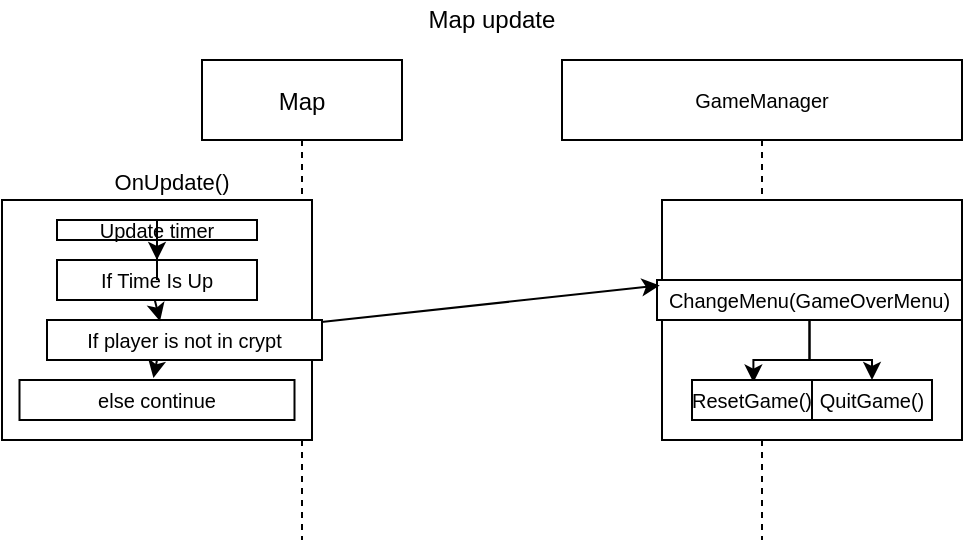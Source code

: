 <mxfile version="13.9.7" type="device"><diagram id="kgpKYQtTHZ0yAKxKKP6v" name="Page-1"><mxGraphModel dx="1178" dy="609" grid="1" gridSize="10" guides="1" tooltips="1" connect="1" arrows="1" fold="1" page="1" pageScale="1" pageWidth="850" pageHeight="1100" math="0" shadow="0"><root><mxCell id="0"/><mxCell id="1" parent="0"/><mxCell id="3nuBFxr9cyL0pnOWT2aG-1" value="Map" style="shape=umlLifeline;perimeter=lifelinePerimeter;container=1;collapsible=0;recursiveResize=0;rounded=0;shadow=0;strokeWidth=1;" parent="1" vertex="1"><mxGeometry x="120" y="80" width="100" height="240" as="geometry"/></mxCell><mxCell id="3nuBFxr9cyL0pnOWT2aG-2" value="" style="points=[];perimeter=orthogonalPerimeter;rounded=0;shadow=0;strokeWidth=1;" parent="3nuBFxr9cyL0pnOWT2aG-1" vertex="1"><mxGeometry x="-100" y="70" width="155" height="120" as="geometry"/></mxCell><mxCell id="3nuBFxr9cyL0pnOWT2aG-3" value="OnUpdate()" style="verticalAlign=bottom;startArrow=oval;endArrow=block;startSize=8;shadow=0;strokeWidth=1;" parent="3nuBFxr9cyL0pnOWT2aG-1" target="3nuBFxr9cyL0pnOWT2aG-2" edge="1"><mxGeometry relative="1" as="geometry"><mxPoint x="-15" y="70" as="sourcePoint"/></mxGeometry></mxCell><mxCell id="3nuBFxr9cyL0pnOWT2aG-4" value="Update timer" style="points=[];perimeter=orthogonalPerimeter;rounded=0;shadow=0;strokeWidth=1;fontSize=10;" parent="3nuBFxr9cyL0pnOWT2aG-1" vertex="1"><mxGeometry x="-72.5" y="80" width="100" height="10" as="geometry"/></mxCell><mxCell id="7FfCLxVDCHpYxD4a01p9-2" value="If Time Is Up" style="points=[];perimeter=orthogonalPerimeter;rounded=0;shadow=0;strokeWidth=1;fontSize=10;" vertex="1" parent="3nuBFxr9cyL0pnOWT2aG-1"><mxGeometry x="-72.5" y="100" width="100" height="20" as="geometry"/></mxCell><mxCell id="7FfCLxVDCHpYxD4a01p9-7" style="edgeStyle=orthogonalEdgeStyle;rounded=0;orthogonalLoop=1;jettySize=auto;html=1;fontSize=10;" edge="1" parent="3nuBFxr9cyL0pnOWT2aG-1" source="3nuBFxr9cyL0pnOWT2aG-4" target="7FfCLxVDCHpYxD4a01p9-2"><mxGeometry relative="1" as="geometry"/></mxCell><mxCell id="7FfCLxVDCHpYxD4a01p9-15" value="else continue" style="points=[];perimeter=orthogonalPerimeter;rounded=0;shadow=0;strokeWidth=1;fontSize=10;" vertex="1" parent="3nuBFxr9cyL0pnOWT2aG-1"><mxGeometry x="-91.25" y="160" width="137.5" height="20" as="geometry"/></mxCell><mxCell id="7FfCLxVDCHpYxD4a01p9-16" value="" style="endArrow=classic;html=1;fontSize=10;entryX=0.487;entryY=-0.05;entryDx=0;entryDy=0;entryPerimeter=0;" edge="1" parent="3nuBFxr9cyL0pnOWT2aG-1" target="7FfCLxVDCHpYxD4a01p9-15"><mxGeometry width="50" height="50" relative="1" as="geometry"><mxPoint x="-22.5" y="150" as="sourcePoint"/><mxPoint x="27.5" y="100" as="targetPoint"/></mxGeometry></mxCell><mxCell id="3nuBFxr9cyL0pnOWT2aG-5" value="GameManager" style="shape=umlLifeline;perimeter=lifelinePerimeter;container=1;collapsible=0;recursiveResize=0;rounded=0;shadow=0;strokeWidth=1;fontSize=10;" parent="1" vertex="1"><mxGeometry x="300" y="80" width="200" height="240" as="geometry"/></mxCell><mxCell id="3nuBFxr9cyL0pnOWT2aG-6" value="" style="points=[];perimeter=orthogonalPerimeter;rounded=0;shadow=0;strokeWidth=1;" parent="3nuBFxr9cyL0pnOWT2aG-5" vertex="1"><mxGeometry x="50" y="70" width="150" height="120" as="geometry"/></mxCell><mxCell id="7FfCLxVDCHpYxD4a01p9-19" style="edgeStyle=orthogonalEdgeStyle;rounded=0;orthogonalLoop=1;jettySize=auto;html=1;fontSize=10;" edge="1" parent="3nuBFxr9cyL0pnOWT2aG-5" source="7FfCLxVDCHpYxD4a01p9-10" target="7FfCLxVDCHpYxD4a01p9-18"><mxGeometry relative="1" as="geometry"/></mxCell><mxCell id="7FfCLxVDCHpYxD4a01p9-20" style="edgeStyle=orthogonalEdgeStyle;rounded=0;orthogonalLoop=1;jettySize=auto;html=1;entryX=0.512;entryY=0.064;entryDx=0;entryDy=0;entryPerimeter=0;fontSize=10;" edge="1" parent="3nuBFxr9cyL0pnOWT2aG-5" source="7FfCLxVDCHpYxD4a01p9-10" target="7FfCLxVDCHpYxD4a01p9-12"><mxGeometry relative="1" as="geometry"/></mxCell><mxCell id="7FfCLxVDCHpYxD4a01p9-10" value="ChangeMenu(GameOverMenu)" style="points=[];perimeter=orthogonalPerimeter;rounded=0;shadow=0;strokeWidth=1;fontSize=10;" vertex="1" parent="3nuBFxr9cyL0pnOWT2aG-5"><mxGeometry x="47.5" y="110" width="152.5" height="20" as="geometry"/></mxCell><mxCell id="7FfCLxVDCHpYxD4a01p9-12" value="ResetGame()" style="points=[];perimeter=orthogonalPerimeter;rounded=0;shadow=0;strokeWidth=1;fontSize=10;" vertex="1" parent="3nuBFxr9cyL0pnOWT2aG-5"><mxGeometry x="65" y="160" width="60" height="20" as="geometry"/></mxCell><mxCell id="7FfCLxVDCHpYxD4a01p9-18" value="QuitGame()" style="points=[];perimeter=orthogonalPerimeter;rounded=0;shadow=0;strokeWidth=1;fontSize=10;" vertex="1" parent="3nuBFxr9cyL0pnOWT2aG-5"><mxGeometry x="125" y="160" width="60" height="20" as="geometry"/></mxCell><mxCell id="7FfCLxVDCHpYxD4a01p9-1" value="Map update" style="text;html=1;strokeColor=none;fillColor=none;align=center;verticalAlign=middle;whiteSpace=wrap;rounded=0;" vertex="1" parent="1"><mxGeometry x="190" y="50" width="150" height="20" as="geometry"/></mxCell><mxCell id="7FfCLxVDCHpYxD4a01p9-6" value="" style="endArrow=classic;html=1;fontSize=10;exitX=0.998;exitY=0.05;exitDx=0;exitDy=0;exitPerimeter=0;entryX=0.009;entryY=0.136;entryDx=0;entryDy=0;entryPerimeter=0;" edge="1" parent="1" source="7FfCLxVDCHpYxD4a01p9-3" target="7FfCLxVDCHpYxD4a01p9-10"><mxGeometry width="50" height="50" relative="1" as="geometry"><mxPoint x="440" y="180" as="sourcePoint"/><mxPoint x="280" y="211" as="targetPoint"/></mxGeometry></mxCell><mxCell id="7FfCLxVDCHpYxD4a01p9-3" value="If player is not in crypt" style="points=[];perimeter=orthogonalPerimeter;rounded=0;shadow=0;strokeWidth=1;fontSize=10;" vertex="1" parent="1"><mxGeometry x="42.5" y="210" width="137.5" height="20" as="geometry"/></mxCell><mxCell id="7FfCLxVDCHpYxD4a01p9-8" value="" style="endArrow=classic;html=1;fontSize=10;entryX=0.411;entryY=0.029;entryDx=0;entryDy=0;entryPerimeter=0;exitX=0.488;exitY=0.979;exitDx=0;exitDy=0;exitPerimeter=0;" edge="1" parent="1" source="7FfCLxVDCHpYxD4a01p9-2" target="7FfCLxVDCHpYxD4a01p9-3"><mxGeometry width="50" height="50" relative="1" as="geometry"><mxPoint x="80" y="270" as="sourcePoint"/><mxPoint x="130" y="220" as="targetPoint"/></mxGeometry></mxCell></root></mxGraphModel></diagram></mxfile>